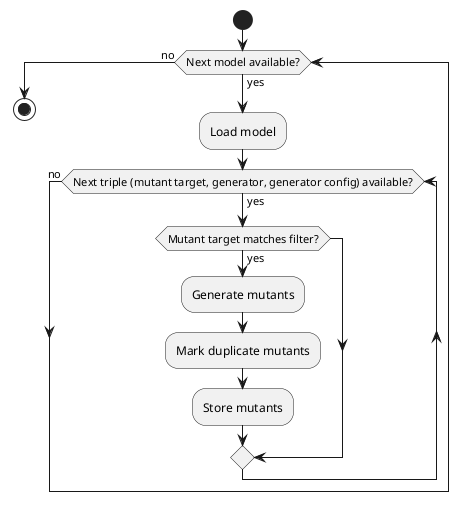 @startuml
start
while (Next model available?) is (yes)
	:Load model;
	while (Next triple (mutant target, generator, generator config) available?) is (yes)
		if (Mutant target matches filter?) then (yes)
			:Generate mutants;
			:Mark duplicate mutants;
			:Store mutants;
		endif
	endwhile (no)
endwhile (no)
stop
@enduml
